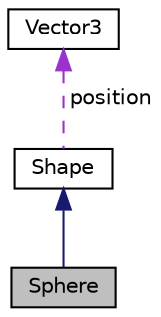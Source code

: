 digraph "Sphere"
{
  edge [fontname="Helvetica",fontsize="10",labelfontname="Helvetica",labelfontsize="10"];
  node [fontname="Helvetica",fontsize="10",shape=record];
  Node1 [label="Sphere",height=0.2,width=0.4,color="black", fillcolor="grey75", style="filled", fontcolor="black"];
  Node2 -> Node1 [dir="back",color="midnightblue",fontsize="10",style="solid"];
  Node2 [label="Shape",height=0.2,width=0.4,color="black", fillcolor="white", style="filled",URL="$structShape.html"];
  Node3 -> Node2 [dir="back",color="darkorchid3",fontsize="10",style="dashed",label=" position" ];
  Node3 [label="Vector3",height=0.2,width=0.4,color="black", fillcolor="white", style="filled",URL="$structVector3.html"];
}
